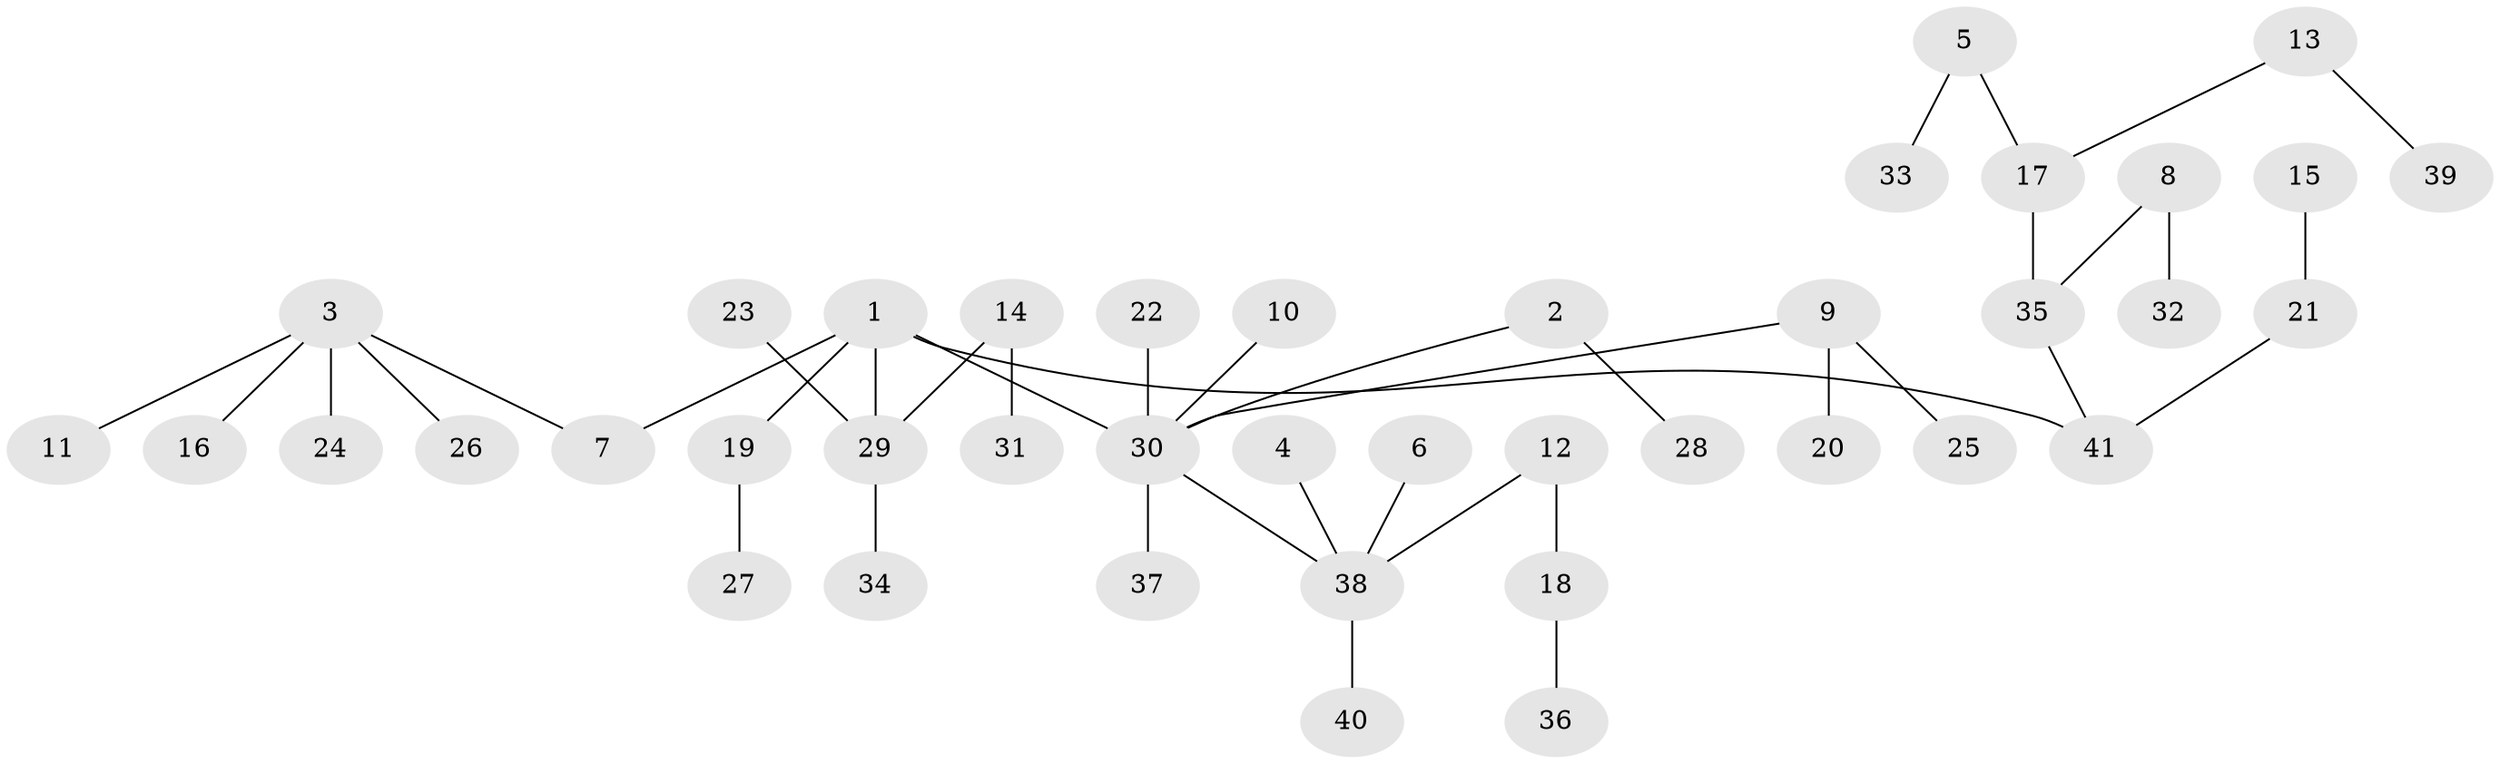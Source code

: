 // original degree distribution, {3: 0.07317073170731707, 5: 0.04878048780487805, 9: 0.012195121951219513, 4: 0.024390243902439025, 2: 0.34146341463414637, 6: 0.024390243902439025, 1: 0.47560975609756095}
// Generated by graph-tools (version 1.1) at 2025/02/03/09/25 03:02:19]
// undirected, 41 vertices, 40 edges
graph export_dot {
graph [start="1"]
  node [color=gray90,style=filled];
  1;
  2;
  3;
  4;
  5;
  6;
  7;
  8;
  9;
  10;
  11;
  12;
  13;
  14;
  15;
  16;
  17;
  18;
  19;
  20;
  21;
  22;
  23;
  24;
  25;
  26;
  27;
  28;
  29;
  30;
  31;
  32;
  33;
  34;
  35;
  36;
  37;
  38;
  39;
  40;
  41;
  1 -- 7 [weight=1.0];
  1 -- 19 [weight=1.0];
  1 -- 29 [weight=1.0];
  1 -- 30 [weight=1.0];
  1 -- 41 [weight=1.0];
  2 -- 28 [weight=1.0];
  2 -- 30 [weight=1.0];
  3 -- 7 [weight=1.0];
  3 -- 11 [weight=1.0];
  3 -- 16 [weight=1.0];
  3 -- 24 [weight=1.0];
  3 -- 26 [weight=1.0];
  4 -- 38 [weight=1.0];
  5 -- 17 [weight=1.0];
  5 -- 33 [weight=1.0];
  6 -- 38 [weight=1.0];
  8 -- 32 [weight=1.0];
  8 -- 35 [weight=1.0];
  9 -- 20 [weight=1.0];
  9 -- 25 [weight=1.0];
  9 -- 30 [weight=1.0];
  10 -- 30 [weight=1.0];
  12 -- 18 [weight=1.0];
  12 -- 38 [weight=1.0];
  13 -- 17 [weight=1.0];
  13 -- 39 [weight=1.0];
  14 -- 29 [weight=1.0];
  14 -- 31 [weight=1.0];
  15 -- 21 [weight=1.0];
  17 -- 35 [weight=1.0];
  18 -- 36 [weight=1.0];
  19 -- 27 [weight=1.0];
  21 -- 41 [weight=1.0];
  22 -- 30 [weight=1.0];
  23 -- 29 [weight=1.0];
  29 -- 34 [weight=1.0];
  30 -- 37 [weight=1.0];
  30 -- 38 [weight=1.0];
  35 -- 41 [weight=1.0];
  38 -- 40 [weight=1.0];
}

